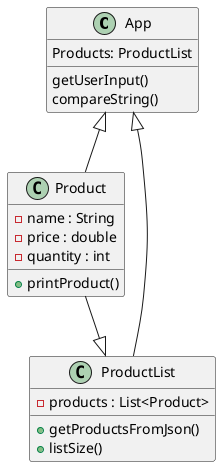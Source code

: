 @startuml
'https://plantuml.com/sequence-diagram

class App {
    Products: ProductList

    getUserInput()
    compareString()
}

class Product {
    - name : String
    - price : double
    - quantity : int


    + printProduct()
}

class ProductList {

    - products : List<Product>

    + getProductsFromJson()
    + listSize()
}

App <|-- Product
App <|-- ProductList
Product --|> ProductList
@enduml